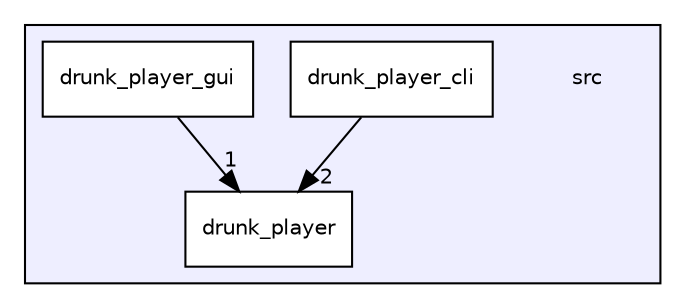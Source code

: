 digraph "/home/elodie/GIT/L3_GL_etudiant/TP_documentation/drunk_player/src" {
  compound=true
  node [ fontsize="10", fontname="Helvetica"];
  edge [ labelfontsize="10", labelfontname="Helvetica"];
  subgraph clusterdir_68267d1309a1af8e8297ef4c3efbcdba {
    graph [ bgcolor="#eeeeff", pencolor="black", label="" URL="dir_68267d1309a1af8e8297ef4c3efbcdba.html"];
    dir_68267d1309a1af8e8297ef4c3efbcdba [shape=plaintext label="src"];
    dir_1efe87189ab19216c4d798e0786b8936 [shape=box label="drunk_player" color="black" fillcolor="white" style="filled" URL="dir_1efe87189ab19216c4d798e0786b8936.html"];
    dir_89032ae1a79169a87094fa4d3eb48f33 [shape=box label="drunk_player_cli" color="black" fillcolor="white" style="filled" URL="dir_89032ae1a79169a87094fa4d3eb48f33.html"];
    dir_28cac5e65613ce1c8c8f7c8551c26a73 [shape=box label="drunk_player_gui" color="black" fillcolor="white" style="filled" URL="dir_28cac5e65613ce1c8c8f7c8551c26a73.html"];
  }
  dir_89032ae1a79169a87094fa4d3eb48f33->dir_1efe87189ab19216c4d798e0786b8936 [headlabel="2", labeldistance=1.5 headhref="dir_000002_000001.html"];
  dir_28cac5e65613ce1c8c8f7c8551c26a73->dir_1efe87189ab19216c4d798e0786b8936 [headlabel="1", labeldistance=1.5 headhref="dir_000003_000001.html"];
}
